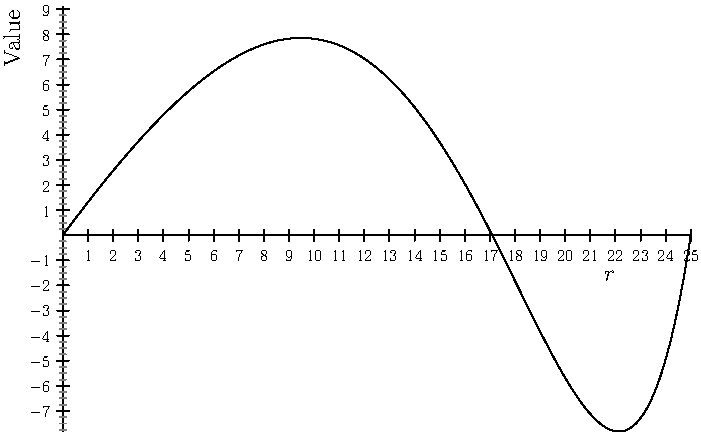 import graph;
size(350);

real f(real r) {
  real r_percent = 0.01*r;
  real R = 0.25;
  real w = 1 - (r_percent/R);
  real pA = 20.0 * w * ((1.0 + r_percent)^8);
  real pB = 19.0*w + w*((1.0 + r_percent)^25);
  return pA - pB;
}

draw(graph(f,0,25,n=2000));


pen thin=linewidth(0.5*linewidth());
xaxis(Label("$r$",0.87),xmin=0, xmax=25,
      Ticks(scale(.7)*Label(align=E),NoZero,
	    Step=1,
	    Size=1mm, pTick=black,ptick=gray));
yaxis("Value",
      Ticks(scale(.7)*Label(),NoZero,
	    Step=1,step=.25,Size=1mm,size=.5mm,
            pTick=black,ptick=gray));